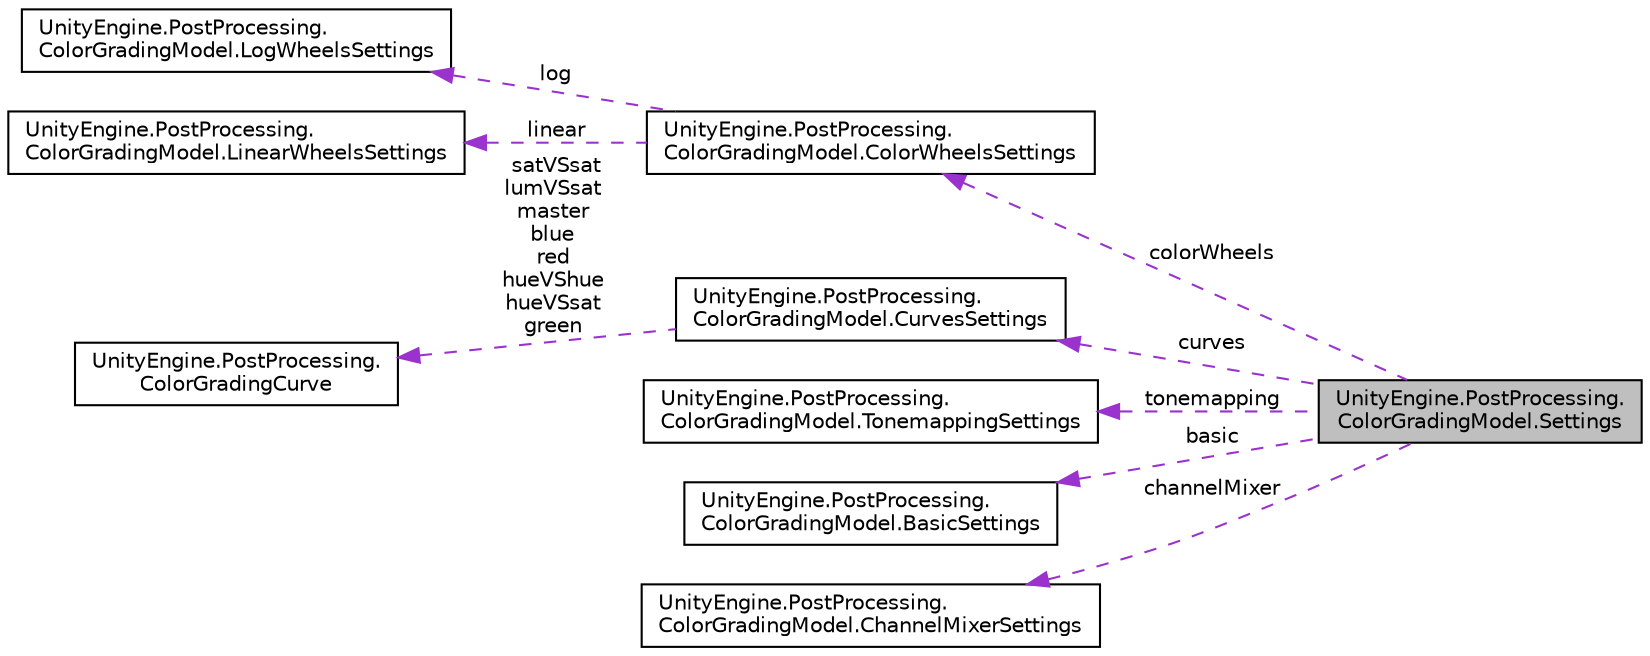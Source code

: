 digraph "UnityEngine.PostProcessing.ColorGradingModel.Settings"
{
  edge [fontname="Helvetica",fontsize="10",labelfontname="Helvetica",labelfontsize="10"];
  node [fontname="Helvetica",fontsize="10",shape=record];
  rankdir="LR";
  Node1 [label="UnityEngine.PostProcessing.\lColorGradingModel.Settings",height=0.2,width=0.4,color="black", fillcolor="grey75", style="filled", fontcolor="black"];
  Node2 -> Node1 [dir="back",color="darkorchid3",fontsize="10",style="dashed",label=" colorWheels" ,fontname="Helvetica"];
  Node2 [label="UnityEngine.PostProcessing.\lColorGradingModel.ColorWheelsSettings",height=0.2,width=0.4,color="black", fillcolor="white", style="filled",URL="$struct_unity_engine_1_1_post_processing_1_1_color_grading_model_1_1_color_wheels_settings.html"];
  Node3 -> Node2 [dir="back",color="darkorchid3",fontsize="10",style="dashed",label=" log" ,fontname="Helvetica"];
  Node3 [label="UnityEngine.PostProcessing.\lColorGradingModel.LogWheelsSettings",height=0.2,width=0.4,color="black", fillcolor="white", style="filled",URL="$struct_unity_engine_1_1_post_processing_1_1_color_grading_model_1_1_log_wheels_settings.html"];
  Node4 -> Node2 [dir="back",color="darkorchid3",fontsize="10",style="dashed",label=" linear" ,fontname="Helvetica"];
  Node4 [label="UnityEngine.PostProcessing.\lColorGradingModel.LinearWheelsSettings",height=0.2,width=0.4,color="black", fillcolor="white", style="filled",URL="$struct_unity_engine_1_1_post_processing_1_1_color_grading_model_1_1_linear_wheels_settings.html"];
  Node5 -> Node1 [dir="back",color="darkorchid3",fontsize="10",style="dashed",label=" curves" ,fontname="Helvetica"];
  Node5 [label="UnityEngine.PostProcessing.\lColorGradingModel.CurvesSettings",height=0.2,width=0.4,color="black", fillcolor="white", style="filled",URL="$struct_unity_engine_1_1_post_processing_1_1_color_grading_model_1_1_curves_settings.html"];
  Node6 -> Node5 [dir="back",color="darkorchid3",fontsize="10",style="dashed",label=" satVSsat\nlumVSsat\nmaster\nblue\nred\nhueVShue\nhueVSsat\ngreen" ,fontname="Helvetica"];
  Node6 [label="UnityEngine.PostProcessing.\lColorGradingCurve",height=0.2,width=0.4,color="black", fillcolor="white", style="filled",URL="$class_unity_engine_1_1_post_processing_1_1_color_grading_curve.html"];
  Node7 -> Node1 [dir="back",color="darkorchid3",fontsize="10",style="dashed",label=" tonemapping" ,fontname="Helvetica"];
  Node7 [label="UnityEngine.PostProcessing.\lColorGradingModel.TonemappingSettings",height=0.2,width=0.4,color="black", fillcolor="white", style="filled",URL="$struct_unity_engine_1_1_post_processing_1_1_color_grading_model_1_1_tonemapping_settings.html"];
  Node8 -> Node1 [dir="back",color="darkorchid3",fontsize="10",style="dashed",label=" basic" ,fontname="Helvetica"];
  Node8 [label="UnityEngine.PostProcessing.\lColorGradingModel.BasicSettings",height=0.2,width=0.4,color="black", fillcolor="white", style="filled",URL="$struct_unity_engine_1_1_post_processing_1_1_color_grading_model_1_1_basic_settings.html"];
  Node9 -> Node1 [dir="back",color="darkorchid3",fontsize="10",style="dashed",label=" channelMixer" ,fontname="Helvetica"];
  Node9 [label="UnityEngine.PostProcessing.\lColorGradingModel.ChannelMixerSettings",height=0.2,width=0.4,color="black", fillcolor="white", style="filled",URL="$struct_unity_engine_1_1_post_processing_1_1_color_grading_model_1_1_channel_mixer_settings.html"];
}
